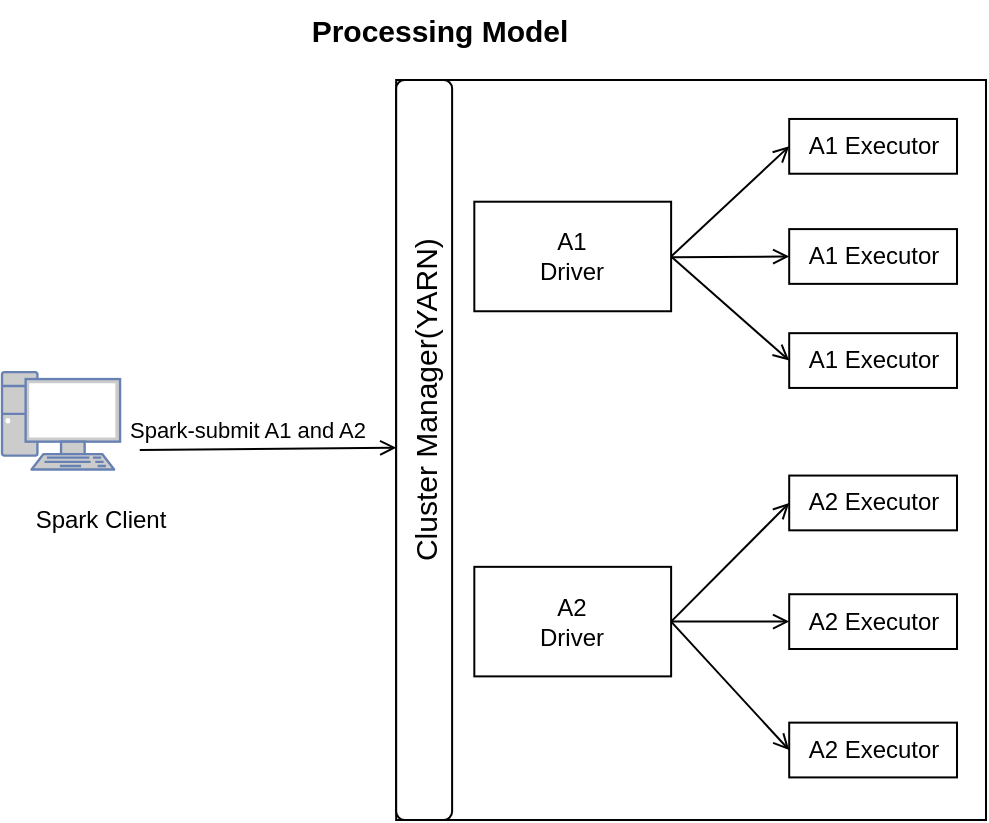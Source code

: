 <mxfile version="24.2.1" type="github">
  <diagram name="Page-1" id="37WtdJA2QYoMQ6p9781p">
    <mxGraphModel dx="1050" dy="609" grid="1" gridSize="10" guides="1" tooltips="1" connect="1" arrows="1" fold="1" page="1" pageScale="1" pageWidth="583" pageHeight="827" math="0" shadow="0">
      <root>
        <mxCell id="0" />
        <mxCell id="1" parent="0" />
        <mxCell id="m6oUEpXov3LW6nHgIrFT-30" value="" style="group" vertex="1" connectable="0" parent="1">
          <mxGeometry x="46" y="60" width="492" height="370" as="geometry" />
        </mxCell>
        <mxCell id="m6oUEpXov3LW6nHgIrFT-21" value="" style="fontColor=#0066CC;verticalAlign=top;verticalLabelPosition=bottom;labelPosition=center;align=center;html=1;outlineConnect=0;fillColor=#CCCCCC;strokeColor=#6881B3;gradientColor=none;gradientDirection=north;strokeWidth=2;shape=mxgraph.networks.pc;" vertex="1" parent="m6oUEpXov3LW6nHgIrFT-30">
          <mxGeometry y="146.053" width="59.04" height="48.684" as="geometry" />
        </mxCell>
        <mxCell id="m6oUEpXov3LW6nHgIrFT-23" value="" style="endArrow=open;html=1;rounded=0;entryX=0.377;entryY=-0.009;entryDx=0;entryDy=0;endFill=0;entryPerimeter=0;" edge="1" parent="m6oUEpXov3LW6nHgIrFT-30" target="m6oUEpXov3LW6nHgIrFT-19">
          <mxGeometry relative="1" as="geometry">
            <mxPoint x="68.88" y="185" as="sourcePoint" />
            <mxPoint x="206.64" y="204.474" as="targetPoint" />
          </mxGeometry>
        </mxCell>
        <mxCell id="m6oUEpXov3LW6nHgIrFT-24" value="Spark-submit A1 and A2" style="text;html=1;align=center;verticalAlign=middle;whiteSpace=wrap;rounded=0;fontSize=11;spacing=2;labelPosition=center;verticalLabelPosition=middle;spacingBottom=-9;" vertex="1" parent="m6oUEpXov3LW6nHgIrFT-30">
          <mxGeometry x="59.04" y="160.658" width="127.92" height="19.474" as="geometry" />
        </mxCell>
        <mxCell id="m6oUEpXov3LW6nHgIrFT-25" value="Spark Client" style="text;html=1;align=center;verticalAlign=middle;whiteSpace=wrap;rounded=0;" vertex="1" parent="m6oUEpXov3LW6nHgIrFT-30">
          <mxGeometry x="9.84" y="205.691" width="78.72" height="29.211" as="geometry" />
        </mxCell>
        <mxCell id="m6oUEpXov3LW6nHgIrFT-17" value="" style="rounded=0;whiteSpace=wrap;html=1;fillColor=none;container=0;" vertex="1" parent="m6oUEpXov3LW6nHgIrFT-30">
          <mxGeometry x="197.085" width="294.915" height="370" as="geometry" />
        </mxCell>
        <mxCell id="m6oUEpXov3LW6nHgIrFT-18" value="" style="rounded=1;whiteSpace=wrap;html=1;container=0;" vertex="1" parent="m6oUEpXov3LW6nHgIrFT-30">
          <mxGeometry x="197.089" width="27.967" height="370" as="geometry" />
        </mxCell>
        <mxCell id="m6oUEpXov3LW6nHgIrFT-19" value="Cluster Manager(YARN)" style="text;html=1;align=center;verticalAlign=middle;whiteSpace=wrap;rounded=0;rotation=-90;fontSize=15;container=0;" vertex="1" parent="m6oUEpXov3LW6nHgIrFT-30">
          <mxGeometry x="113.182" y="146.053" width="195.782" height="27.385" as="geometry" />
        </mxCell>
        <mxCell id="m6oUEpXov3LW6nHgIrFT-1" value="A1&lt;div&gt;Driver&lt;/div&gt;" style="rounded=0;whiteSpace=wrap;html=1;container=0;" vertex="1" parent="m6oUEpXov3LW6nHgIrFT-30">
          <mxGeometry x="236.16" y="60.855" width="98.4" height="54.77" as="geometry" />
        </mxCell>
        <mxCell id="m6oUEpXov3LW6nHgIrFT-2" value="A1 Executor" style="rounded=0;whiteSpace=wrap;html=1;container=0;" vertex="1" parent="m6oUEpXov3LW6nHgIrFT-30">
          <mxGeometry x="393.602" y="19.479" width="83.907" height="27.385" as="geometry" />
        </mxCell>
        <mxCell id="m6oUEpXov3LW6nHgIrFT-3" value="A1 Executor" style="rounded=0;whiteSpace=wrap;html=1;container=0;" vertex="1" parent="m6oUEpXov3LW6nHgIrFT-30">
          <mxGeometry x="393.602" y="74.548" width="83.907" height="27.385" as="geometry" />
        </mxCell>
        <mxCell id="m6oUEpXov3LW6nHgIrFT-4" value="A1 Executor" style="rounded=0;whiteSpace=wrap;html=1;container=0;" vertex="1" parent="m6oUEpXov3LW6nHgIrFT-30">
          <mxGeometry x="393.602" y="126.584" width="83.907" height="27.385" as="geometry" />
        </mxCell>
        <mxCell id="m6oUEpXov3LW6nHgIrFT-5" value="" style="endArrow=open;html=1;rounded=0;entryX=0;entryY=0.5;entryDx=0;entryDy=0;exitX=1;exitY=0.5;exitDx=0;exitDy=0;endFill=0;" edge="1" parent="m6oUEpXov3LW6nHgIrFT-30" source="m6oUEpXov3LW6nHgIrFT-1" target="m6oUEpXov3LW6nHgIrFT-2">
          <mxGeometry relative="1" as="geometry">
            <mxPoint x="280.439" y="97.368" as="sourcePoint" />
            <mxPoint x="429.606" y="97.368" as="targetPoint" />
          </mxGeometry>
        </mxCell>
        <mxCell id="m6oUEpXov3LW6nHgIrFT-6" value="" style="endArrow=open;html=1;rounded=0;entryX=0;entryY=0.5;entryDx=0;entryDy=0;endFill=0;" edge="1" parent="m6oUEpXov3LW6nHgIrFT-30" target="m6oUEpXov3LW6nHgIrFT-3">
          <mxGeometry relative="1" as="geometry">
            <mxPoint x="334.56" y="88.605" as="sourcePoint" />
            <mxPoint x="438.929" y="38.035" as="targetPoint" />
          </mxGeometry>
        </mxCell>
        <mxCell id="m6oUEpXov3LW6nHgIrFT-7" value="" style="endArrow=open;html=1;rounded=0;entryX=0;entryY=0.5;entryDx=0;entryDy=0;endFill=0;exitX=1;exitY=0.5;exitDx=0;exitDy=0;" edge="1" parent="m6oUEpXov3LW6nHgIrFT-30" source="m6oUEpXov3LW6nHgIrFT-1" target="m6oUEpXov3LW6nHgIrFT-4">
          <mxGeometry relative="1" as="geometry">
            <mxPoint x="382.992" y="88.24" as="sourcePoint" />
            <mxPoint x="438.929" y="97.368" as="targetPoint" />
          </mxGeometry>
        </mxCell>
        <mxCell id="m6oUEpXov3LW6nHgIrFT-10" value="A2&lt;div&gt;Driver&lt;/div&gt;" style="rounded=0;whiteSpace=wrap;html=1;container=0;" vertex="1" parent="m6oUEpXov3LW6nHgIrFT-30">
          <mxGeometry x="236.16" y="243.421" width="98.4" height="54.77" as="geometry" />
        </mxCell>
        <mxCell id="m6oUEpXov3LW6nHgIrFT-11" value="A2 Executor" style="rounded=0;whiteSpace=wrap;html=1;container=0;" vertex="1" parent="m6oUEpXov3LW6nHgIrFT-30">
          <mxGeometry x="393.602" y="197.78" width="83.907" height="27.385" as="geometry" />
        </mxCell>
        <mxCell id="m6oUEpXov3LW6nHgIrFT-12" value="A2 Executor" style="rounded=0;whiteSpace=wrap;html=1;container=0;" vertex="1" parent="m6oUEpXov3LW6nHgIrFT-30">
          <mxGeometry x="393.602" y="257.113" width="83.907" height="27.385" as="geometry" />
        </mxCell>
        <mxCell id="m6oUEpXov3LW6nHgIrFT-13" value="A2 Executor" style="rounded=0;whiteSpace=wrap;html=1;container=0;" vertex="1" parent="m6oUEpXov3LW6nHgIrFT-30">
          <mxGeometry x="393.602" y="321.321" width="83.907" height="27.385" as="geometry" />
        </mxCell>
        <mxCell id="m6oUEpXov3LW6nHgIrFT-14" value="" style="endArrow=open;html=1;rounded=0;entryX=0;entryY=0.5;entryDx=0;entryDy=0;exitX=1;exitY=0.5;exitDx=0;exitDy=0;endFill=0;" edge="1" parent="m6oUEpXov3LW6nHgIrFT-30" source="m6oUEpXov3LW6nHgIrFT-10" target="m6oUEpXov3LW6nHgIrFT-11">
          <mxGeometry relative="1" as="geometry">
            <mxPoint x="280.439" y="279.934" as="sourcePoint" />
            <mxPoint x="429.606" y="279.934" as="targetPoint" />
          </mxGeometry>
        </mxCell>
        <mxCell id="m6oUEpXov3LW6nHgIrFT-15" value="" style="endArrow=open;html=1;rounded=0;entryX=0;entryY=0.5;entryDx=0;entryDy=0;endFill=0;exitX=1;exitY=0.5;exitDx=0;exitDy=0;" edge="1" parent="m6oUEpXov3LW6nHgIrFT-30" target="m6oUEpXov3LW6nHgIrFT-12" source="m6oUEpXov3LW6nHgIrFT-10">
          <mxGeometry relative="1" as="geometry">
            <mxPoint x="382.992" y="270.806" as="sourcePoint" />
            <mxPoint x="438.929" y="220.6" as="targetPoint" />
          </mxGeometry>
        </mxCell>
        <mxCell id="m6oUEpXov3LW6nHgIrFT-16" value="" style="endArrow=open;html=1;rounded=0;entryX=0;entryY=0.5;entryDx=0;entryDy=0;endFill=0;exitX=1;exitY=0.5;exitDx=0;exitDy=0;" edge="1" parent="m6oUEpXov3LW6nHgIrFT-30" target="m6oUEpXov3LW6nHgIrFT-13" source="m6oUEpXov3LW6nHgIrFT-10">
          <mxGeometry relative="1" as="geometry">
            <mxPoint x="382.992" y="270.806" as="sourcePoint" />
            <mxPoint x="438.929" y="279.934" as="targetPoint" />
          </mxGeometry>
        </mxCell>
        <mxCell id="m6oUEpXov3LW6nHgIrFT-31" value="&lt;font style=&quot;font-size: 15px;&quot;&gt;&lt;b&gt;Processing Model&lt;/b&gt;&lt;/font&gt;" style="text;html=1;align=center;verticalAlign=middle;whiteSpace=wrap;rounded=0;" vertex="1" parent="1">
          <mxGeometry x="180" y="20" width="170" height="30" as="geometry" />
        </mxCell>
      </root>
    </mxGraphModel>
  </diagram>
</mxfile>
